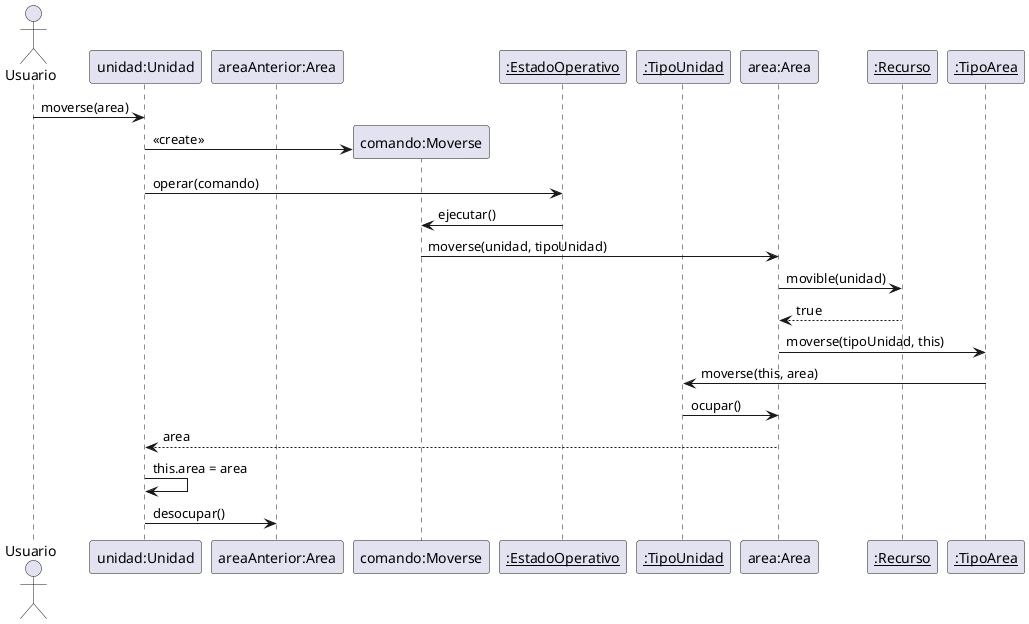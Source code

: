 @startuml
'https://plantuml.com/sequence-diagram
actor Usuario
participant "unidad:Unidad" as A
participant "areaAnterior:Area" as H
participant "comando:Moverse" as C
participant "__:EstadoOperativo__" as B
participant "__:TipoUnidad__" as G
participant "area:Area" as D
participant "__:Recurso__" as E
participant "__:TipoArea__" as F

Usuario -> A : moverse(area)
create C
A->C: <<create>>
A -> B:operar(comando)
B->C:ejecutar()
C->D:moverse(unidad, tipoUnidad)
D->E:movible(unidad)
return true
D->F:moverse(tipoUnidad, this)
F ->G:moverse(this, area)
G->D: ocupar()
D-->A:area
A->A:this.area = area
A-> H : desocupar()


@enduml